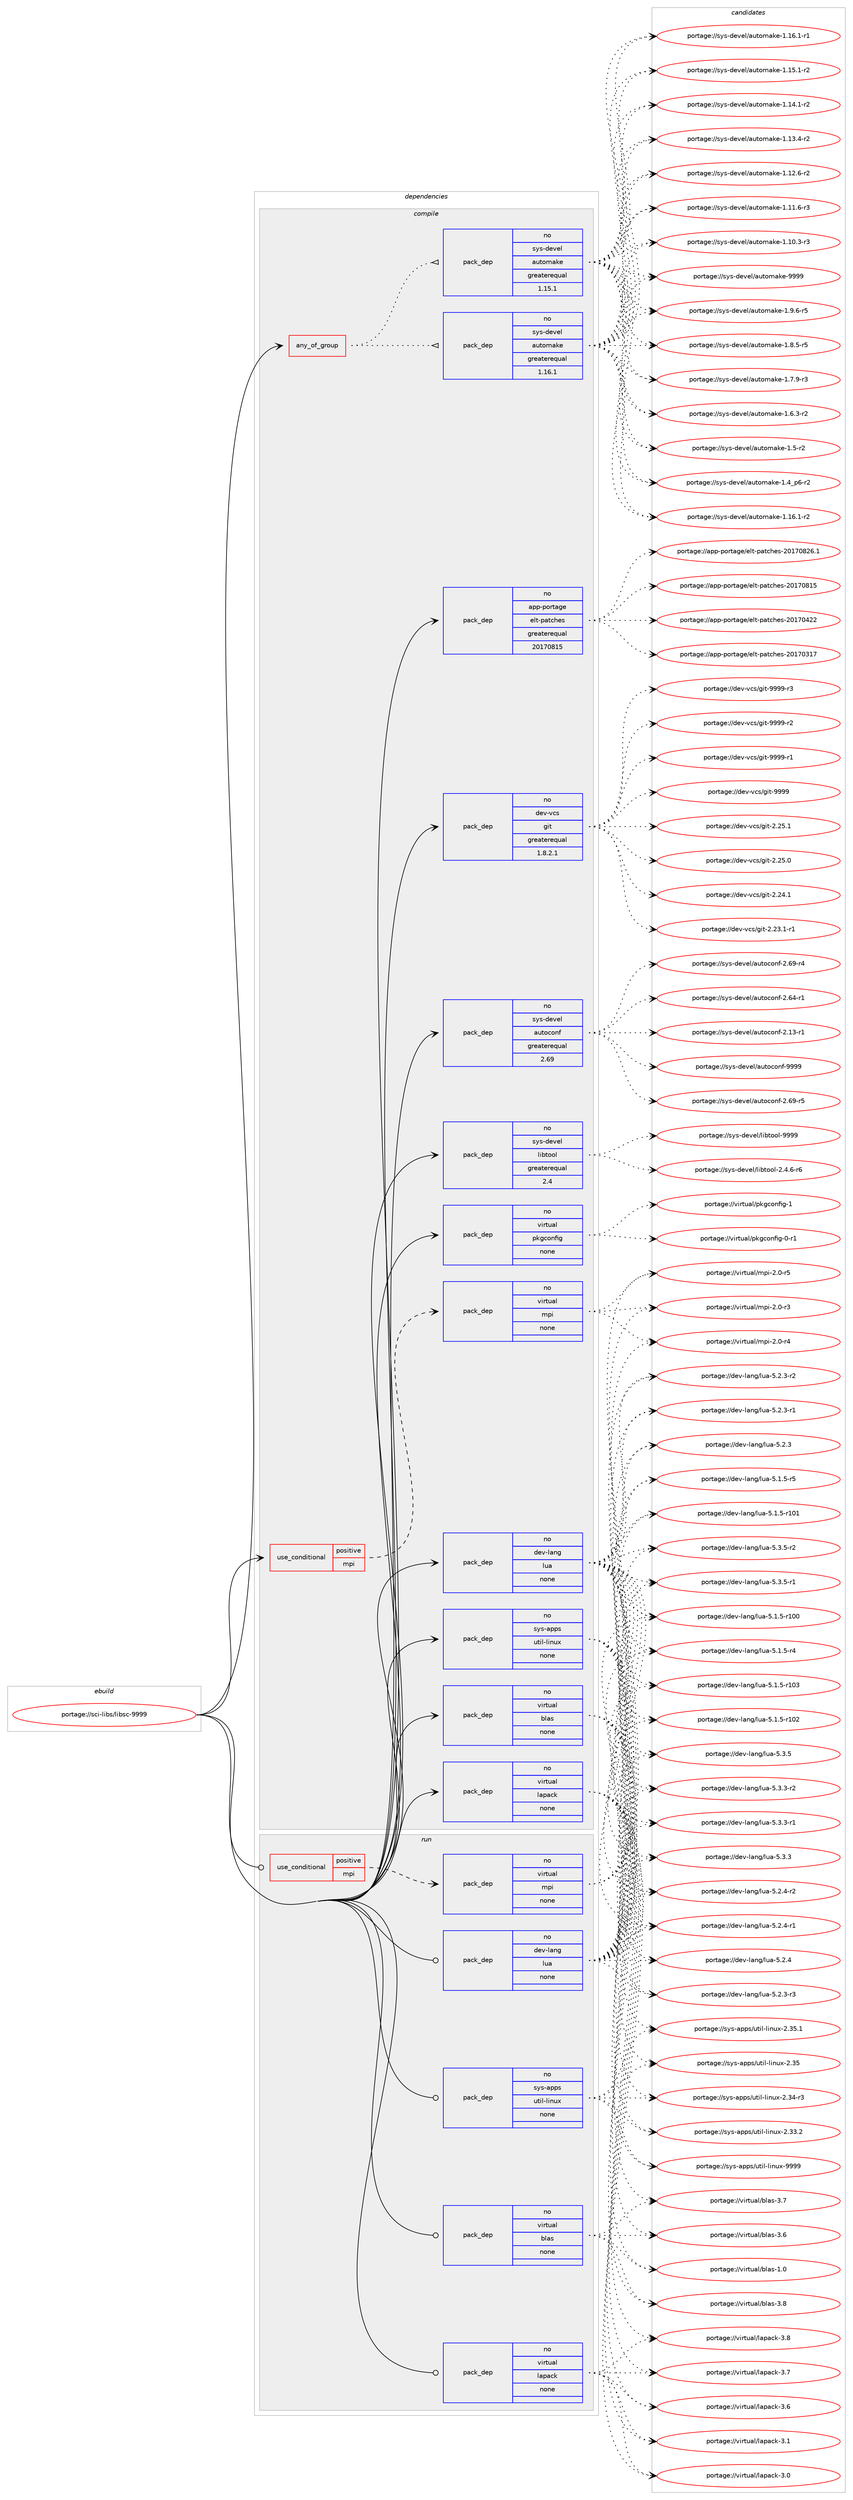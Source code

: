 digraph prolog {

# *************
# Graph options
# *************

newrank=true;
concentrate=true;
compound=true;
graph [rankdir=LR,fontname=Helvetica,fontsize=10,ranksep=1.5];#, ranksep=2.5, nodesep=0.2];
edge  [arrowhead=vee];
node  [fontname=Helvetica,fontsize=10];

# **********
# The ebuild
# **********

subgraph cluster_leftcol {
color=gray;
rank=same;
label=<<i>ebuild</i>>;
id [label="portage://sci-libs/libsc-9999", color=red, width=4, href="../sci-libs/libsc-9999.svg"];
}

# ****************
# The dependencies
# ****************

subgraph cluster_midcol {
color=gray;
label=<<i>dependencies</i>>;
subgraph cluster_compile {
fillcolor="#eeeeee";
style=filled;
label=<<i>compile</i>>;
subgraph any1028 {
dependency49455 [label=<<TABLE BORDER="0" CELLBORDER="1" CELLSPACING="0" CELLPADDING="4"><TR><TD CELLPADDING="10">any_of_group</TD></TR></TABLE>>, shape=none, color=red];subgraph pack38097 {
dependency49456 [label=<<TABLE BORDER="0" CELLBORDER="1" CELLSPACING="0" CELLPADDING="4" WIDTH="220"><TR><TD ROWSPAN="6" CELLPADDING="30">pack_dep</TD></TR><TR><TD WIDTH="110">no</TD></TR><TR><TD>sys-devel</TD></TR><TR><TD>automake</TD></TR><TR><TD>greaterequal</TD></TR><TR><TD>1.16.1</TD></TR></TABLE>>, shape=none, color=blue];
}
dependency49455:e -> dependency49456:w [weight=20,style="dotted",arrowhead="oinv"];
subgraph pack38098 {
dependency49457 [label=<<TABLE BORDER="0" CELLBORDER="1" CELLSPACING="0" CELLPADDING="4" WIDTH="220"><TR><TD ROWSPAN="6" CELLPADDING="30">pack_dep</TD></TR><TR><TD WIDTH="110">no</TD></TR><TR><TD>sys-devel</TD></TR><TR><TD>automake</TD></TR><TR><TD>greaterequal</TD></TR><TR><TD>1.15.1</TD></TR></TABLE>>, shape=none, color=blue];
}
dependency49455:e -> dependency49457:w [weight=20,style="dotted",arrowhead="oinv"];
}
id:e -> dependency49455:w [weight=20,style="solid",arrowhead="vee"];
subgraph cond10282 {
dependency49458 [label=<<TABLE BORDER="0" CELLBORDER="1" CELLSPACING="0" CELLPADDING="4"><TR><TD ROWSPAN="3" CELLPADDING="10">use_conditional</TD></TR><TR><TD>positive</TD></TR><TR><TD>mpi</TD></TR></TABLE>>, shape=none, color=red];
subgraph pack38099 {
dependency49459 [label=<<TABLE BORDER="0" CELLBORDER="1" CELLSPACING="0" CELLPADDING="4" WIDTH="220"><TR><TD ROWSPAN="6" CELLPADDING="30">pack_dep</TD></TR><TR><TD WIDTH="110">no</TD></TR><TR><TD>virtual</TD></TR><TR><TD>mpi</TD></TR><TR><TD>none</TD></TR><TR><TD></TD></TR></TABLE>>, shape=none, color=blue];
}
dependency49458:e -> dependency49459:w [weight=20,style="dashed",arrowhead="vee"];
}
id:e -> dependency49458:w [weight=20,style="solid",arrowhead="vee"];
subgraph pack38100 {
dependency49460 [label=<<TABLE BORDER="0" CELLBORDER="1" CELLSPACING="0" CELLPADDING="4" WIDTH="220"><TR><TD ROWSPAN="6" CELLPADDING="30">pack_dep</TD></TR><TR><TD WIDTH="110">no</TD></TR><TR><TD>app-portage</TD></TR><TR><TD>elt-patches</TD></TR><TR><TD>greaterequal</TD></TR><TR><TD>20170815</TD></TR></TABLE>>, shape=none, color=blue];
}
id:e -> dependency49460:w [weight=20,style="solid",arrowhead="vee"];
subgraph pack38101 {
dependency49461 [label=<<TABLE BORDER="0" CELLBORDER="1" CELLSPACING="0" CELLPADDING="4" WIDTH="220"><TR><TD ROWSPAN="6" CELLPADDING="30">pack_dep</TD></TR><TR><TD WIDTH="110">no</TD></TR><TR><TD>dev-lang</TD></TR><TR><TD>lua</TD></TR><TR><TD>none</TD></TR><TR><TD></TD></TR></TABLE>>, shape=none, color=blue];
}
id:e -> dependency49461:w [weight=20,style="solid",arrowhead="vee"];
subgraph pack38102 {
dependency49462 [label=<<TABLE BORDER="0" CELLBORDER="1" CELLSPACING="0" CELLPADDING="4" WIDTH="220"><TR><TD ROWSPAN="6" CELLPADDING="30">pack_dep</TD></TR><TR><TD WIDTH="110">no</TD></TR><TR><TD>dev-vcs</TD></TR><TR><TD>git</TD></TR><TR><TD>greaterequal</TD></TR><TR><TD>1.8.2.1</TD></TR></TABLE>>, shape=none, color=blue];
}
id:e -> dependency49462:w [weight=20,style="solid",arrowhead="vee"];
subgraph pack38103 {
dependency49463 [label=<<TABLE BORDER="0" CELLBORDER="1" CELLSPACING="0" CELLPADDING="4" WIDTH="220"><TR><TD ROWSPAN="6" CELLPADDING="30">pack_dep</TD></TR><TR><TD WIDTH="110">no</TD></TR><TR><TD>sys-apps</TD></TR><TR><TD>util-linux</TD></TR><TR><TD>none</TD></TR><TR><TD></TD></TR></TABLE>>, shape=none, color=blue];
}
id:e -> dependency49463:w [weight=20,style="solid",arrowhead="vee"];
subgraph pack38104 {
dependency49464 [label=<<TABLE BORDER="0" CELLBORDER="1" CELLSPACING="0" CELLPADDING="4" WIDTH="220"><TR><TD ROWSPAN="6" CELLPADDING="30">pack_dep</TD></TR><TR><TD WIDTH="110">no</TD></TR><TR><TD>sys-devel</TD></TR><TR><TD>autoconf</TD></TR><TR><TD>greaterequal</TD></TR><TR><TD>2.69</TD></TR></TABLE>>, shape=none, color=blue];
}
id:e -> dependency49464:w [weight=20,style="solid",arrowhead="vee"];
subgraph pack38105 {
dependency49465 [label=<<TABLE BORDER="0" CELLBORDER="1" CELLSPACING="0" CELLPADDING="4" WIDTH="220"><TR><TD ROWSPAN="6" CELLPADDING="30">pack_dep</TD></TR><TR><TD WIDTH="110">no</TD></TR><TR><TD>sys-devel</TD></TR><TR><TD>libtool</TD></TR><TR><TD>greaterequal</TD></TR><TR><TD>2.4</TD></TR></TABLE>>, shape=none, color=blue];
}
id:e -> dependency49465:w [weight=20,style="solid",arrowhead="vee"];
subgraph pack38106 {
dependency49466 [label=<<TABLE BORDER="0" CELLBORDER="1" CELLSPACING="0" CELLPADDING="4" WIDTH="220"><TR><TD ROWSPAN="6" CELLPADDING="30">pack_dep</TD></TR><TR><TD WIDTH="110">no</TD></TR><TR><TD>virtual</TD></TR><TR><TD>blas</TD></TR><TR><TD>none</TD></TR><TR><TD></TD></TR></TABLE>>, shape=none, color=blue];
}
id:e -> dependency49466:w [weight=20,style="solid",arrowhead="vee"];
subgraph pack38107 {
dependency49467 [label=<<TABLE BORDER="0" CELLBORDER="1" CELLSPACING="0" CELLPADDING="4" WIDTH="220"><TR><TD ROWSPAN="6" CELLPADDING="30">pack_dep</TD></TR><TR><TD WIDTH="110">no</TD></TR><TR><TD>virtual</TD></TR><TR><TD>lapack</TD></TR><TR><TD>none</TD></TR><TR><TD></TD></TR></TABLE>>, shape=none, color=blue];
}
id:e -> dependency49467:w [weight=20,style="solid",arrowhead="vee"];
subgraph pack38108 {
dependency49468 [label=<<TABLE BORDER="0" CELLBORDER="1" CELLSPACING="0" CELLPADDING="4" WIDTH="220"><TR><TD ROWSPAN="6" CELLPADDING="30">pack_dep</TD></TR><TR><TD WIDTH="110">no</TD></TR><TR><TD>virtual</TD></TR><TR><TD>pkgconfig</TD></TR><TR><TD>none</TD></TR><TR><TD></TD></TR></TABLE>>, shape=none, color=blue];
}
id:e -> dependency49468:w [weight=20,style="solid",arrowhead="vee"];
}
subgraph cluster_compileandrun {
fillcolor="#eeeeee";
style=filled;
label=<<i>compile and run</i>>;
}
subgraph cluster_run {
fillcolor="#eeeeee";
style=filled;
label=<<i>run</i>>;
subgraph cond10283 {
dependency49469 [label=<<TABLE BORDER="0" CELLBORDER="1" CELLSPACING="0" CELLPADDING="4"><TR><TD ROWSPAN="3" CELLPADDING="10">use_conditional</TD></TR><TR><TD>positive</TD></TR><TR><TD>mpi</TD></TR></TABLE>>, shape=none, color=red];
subgraph pack38109 {
dependency49470 [label=<<TABLE BORDER="0" CELLBORDER="1" CELLSPACING="0" CELLPADDING="4" WIDTH="220"><TR><TD ROWSPAN="6" CELLPADDING="30">pack_dep</TD></TR><TR><TD WIDTH="110">no</TD></TR><TR><TD>virtual</TD></TR><TR><TD>mpi</TD></TR><TR><TD>none</TD></TR><TR><TD></TD></TR></TABLE>>, shape=none, color=blue];
}
dependency49469:e -> dependency49470:w [weight=20,style="dashed",arrowhead="vee"];
}
id:e -> dependency49469:w [weight=20,style="solid",arrowhead="odot"];
subgraph pack38110 {
dependency49471 [label=<<TABLE BORDER="0" CELLBORDER="1" CELLSPACING="0" CELLPADDING="4" WIDTH="220"><TR><TD ROWSPAN="6" CELLPADDING="30">pack_dep</TD></TR><TR><TD WIDTH="110">no</TD></TR><TR><TD>dev-lang</TD></TR><TR><TD>lua</TD></TR><TR><TD>none</TD></TR><TR><TD></TD></TR></TABLE>>, shape=none, color=blue];
}
id:e -> dependency49471:w [weight=20,style="solid",arrowhead="odot"];
subgraph pack38111 {
dependency49472 [label=<<TABLE BORDER="0" CELLBORDER="1" CELLSPACING="0" CELLPADDING="4" WIDTH="220"><TR><TD ROWSPAN="6" CELLPADDING="30">pack_dep</TD></TR><TR><TD WIDTH="110">no</TD></TR><TR><TD>sys-apps</TD></TR><TR><TD>util-linux</TD></TR><TR><TD>none</TD></TR><TR><TD></TD></TR></TABLE>>, shape=none, color=blue];
}
id:e -> dependency49472:w [weight=20,style="solid",arrowhead="odot"];
subgraph pack38112 {
dependency49473 [label=<<TABLE BORDER="0" CELLBORDER="1" CELLSPACING="0" CELLPADDING="4" WIDTH="220"><TR><TD ROWSPAN="6" CELLPADDING="30">pack_dep</TD></TR><TR><TD WIDTH="110">no</TD></TR><TR><TD>virtual</TD></TR><TR><TD>blas</TD></TR><TR><TD>none</TD></TR><TR><TD></TD></TR></TABLE>>, shape=none, color=blue];
}
id:e -> dependency49473:w [weight=20,style="solid",arrowhead="odot"];
subgraph pack38113 {
dependency49474 [label=<<TABLE BORDER="0" CELLBORDER="1" CELLSPACING="0" CELLPADDING="4" WIDTH="220"><TR><TD ROWSPAN="6" CELLPADDING="30">pack_dep</TD></TR><TR><TD WIDTH="110">no</TD></TR><TR><TD>virtual</TD></TR><TR><TD>lapack</TD></TR><TR><TD>none</TD></TR><TR><TD></TD></TR></TABLE>>, shape=none, color=blue];
}
id:e -> dependency49474:w [weight=20,style="solid",arrowhead="odot"];
}
}

# **************
# The candidates
# **************

subgraph cluster_choices {
rank=same;
color=gray;
label=<<i>candidates</i>>;

subgraph choice38097 {
color=black;
nodesep=1;
choice115121115451001011181011084797117116111109971071014557575757 [label="portage://sys-devel/automake-9999", color=red, width=4,href="../sys-devel/automake-9999.svg"];
choice115121115451001011181011084797117116111109971071014549465746544511453 [label="portage://sys-devel/automake-1.9.6-r5", color=red, width=4,href="../sys-devel/automake-1.9.6-r5.svg"];
choice115121115451001011181011084797117116111109971071014549465646534511453 [label="portage://sys-devel/automake-1.8.5-r5", color=red, width=4,href="../sys-devel/automake-1.8.5-r5.svg"];
choice115121115451001011181011084797117116111109971071014549465546574511451 [label="portage://sys-devel/automake-1.7.9-r3", color=red, width=4,href="../sys-devel/automake-1.7.9-r3.svg"];
choice115121115451001011181011084797117116111109971071014549465446514511450 [label="portage://sys-devel/automake-1.6.3-r2", color=red, width=4,href="../sys-devel/automake-1.6.3-r2.svg"];
choice11512111545100101118101108479711711611110997107101454946534511450 [label="portage://sys-devel/automake-1.5-r2", color=red, width=4,href="../sys-devel/automake-1.5-r2.svg"];
choice115121115451001011181011084797117116111109971071014549465295112544511450 [label="portage://sys-devel/automake-1.4_p6-r2", color=red, width=4,href="../sys-devel/automake-1.4_p6-r2.svg"];
choice11512111545100101118101108479711711611110997107101454946495446494511450 [label="portage://sys-devel/automake-1.16.1-r2", color=red, width=4,href="../sys-devel/automake-1.16.1-r2.svg"];
choice11512111545100101118101108479711711611110997107101454946495446494511449 [label="portage://sys-devel/automake-1.16.1-r1", color=red, width=4,href="../sys-devel/automake-1.16.1-r1.svg"];
choice11512111545100101118101108479711711611110997107101454946495346494511450 [label="portage://sys-devel/automake-1.15.1-r2", color=red, width=4,href="../sys-devel/automake-1.15.1-r2.svg"];
choice11512111545100101118101108479711711611110997107101454946495246494511450 [label="portage://sys-devel/automake-1.14.1-r2", color=red, width=4,href="../sys-devel/automake-1.14.1-r2.svg"];
choice11512111545100101118101108479711711611110997107101454946495146524511450 [label="portage://sys-devel/automake-1.13.4-r2", color=red, width=4,href="../sys-devel/automake-1.13.4-r2.svg"];
choice11512111545100101118101108479711711611110997107101454946495046544511450 [label="portage://sys-devel/automake-1.12.6-r2", color=red, width=4,href="../sys-devel/automake-1.12.6-r2.svg"];
choice11512111545100101118101108479711711611110997107101454946494946544511451 [label="portage://sys-devel/automake-1.11.6-r3", color=red, width=4,href="../sys-devel/automake-1.11.6-r3.svg"];
choice11512111545100101118101108479711711611110997107101454946494846514511451 [label="portage://sys-devel/automake-1.10.3-r3", color=red, width=4,href="../sys-devel/automake-1.10.3-r3.svg"];
dependency49456:e -> choice115121115451001011181011084797117116111109971071014557575757:w [style=dotted,weight="100"];
dependency49456:e -> choice115121115451001011181011084797117116111109971071014549465746544511453:w [style=dotted,weight="100"];
dependency49456:e -> choice115121115451001011181011084797117116111109971071014549465646534511453:w [style=dotted,weight="100"];
dependency49456:e -> choice115121115451001011181011084797117116111109971071014549465546574511451:w [style=dotted,weight="100"];
dependency49456:e -> choice115121115451001011181011084797117116111109971071014549465446514511450:w [style=dotted,weight="100"];
dependency49456:e -> choice11512111545100101118101108479711711611110997107101454946534511450:w [style=dotted,weight="100"];
dependency49456:e -> choice115121115451001011181011084797117116111109971071014549465295112544511450:w [style=dotted,weight="100"];
dependency49456:e -> choice11512111545100101118101108479711711611110997107101454946495446494511450:w [style=dotted,weight="100"];
dependency49456:e -> choice11512111545100101118101108479711711611110997107101454946495446494511449:w [style=dotted,weight="100"];
dependency49456:e -> choice11512111545100101118101108479711711611110997107101454946495346494511450:w [style=dotted,weight="100"];
dependency49456:e -> choice11512111545100101118101108479711711611110997107101454946495246494511450:w [style=dotted,weight="100"];
dependency49456:e -> choice11512111545100101118101108479711711611110997107101454946495146524511450:w [style=dotted,weight="100"];
dependency49456:e -> choice11512111545100101118101108479711711611110997107101454946495046544511450:w [style=dotted,weight="100"];
dependency49456:e -> choice11512111545100101118101108479711711611110997107101454946494946544511451:w [style=dotted,weight="100"];
dependency49456:e -> choice11512111545100101118101108479711711611110997107101454946494846514511451:w [style=dotted,weight="100"];
}
subgraph choice38098 {
color=black;
nodesep=1;
choice115121115451001011181011084797117116111109971071014557575757 [label="portage://sys-devel/automake-9999", color=red, width=4,href="../sys-devel/automake-9999.svg"];
choice115121115451001011181011084797117116111109971071014549465746544511453 [label="portage://sys-devel/automake-1.9.6-r5", color=red, width=4,href="../sys-devel/automake-1.9.6-r5.svg"];
choice115121115451001011181011084797117116111109971071014549465646534511453 [label="portage://sys-devel/automake-1.8.5-r5", color=red, width=4,href="../sys-devel/automake-1.8.5-r5.svg"];
choice115121115451001011181011084797117116111109971071014549465546574511451 [label="portage://sys-devel/automake-1.7.9-r3", color=red, width=4,href="../sys-devel/automake-1.7.9-r3.svg"];
choice115121115451001011181011084797117116111109971071014549465446514511450 [label="portage://sys-devel/automake-1.6.3-r2", color=red, width=4,href="../sys-devel/automake-1.6.3-r2.svg"];
choice11512111545100101118101108479711711611110997107101454946534511450 [label="portage://sys-devel/automake-1.5-r2", color=red, width=4,href="../sys-devel/automake-1.5-r2.svg"];
choice115121115451001011181011084797117116111109971071014549465295112544511450 [label="portage://sys-devel/automake-1.4_p6-r2", color=red, width=4,href="../sys-devel/automake-1.4_p6-r2.svg"];
choice11512111545100101118101108479711711611110997107101454946495446494511450 [label="portage://sys-devel/automake-1.16.1-r2", color=red, width=4,href="../sys-devel/automake-1.16.1-r2.svg"];
choice11512111545100101118101108479711711611110997107101454946495446494511449 [label="portage://sys-devel/automake-1.16.1-r1", color=red, width=4,href="../sys-devel/automake-1.16.1-r1.svg"];
choice11512111545100101118101108479711711611110997107101454946495346494511450 [label="portage://sys-devel/automake-1.15.1-r2", color=red, width=4,href="../sys-devel/automake-1.15.1-r2.svg"];
choice11512111545100101118101108479711711611110997107101454946495246494511450 [label="portage://sys-devel/automake-1.14.1-r2", color=red, width=4,href="../sys-devel/automake-1.14.1-r2.svg"];
choice11512111545100101118101108479711711611110997107101454946495146524511450 [label="portage://sys-devel/automake-1.13.4-r2", color=red, width=4,href="../sys-devel/automake-1.13.4-r2.svg"];
choice11512111545100101118101108479711711611110997107101454946495046544511450 [label="portage://sys-devel/automake-1.12.6-r2", color=red, width=4,href="../sys-devel/automake-1.12.6-r2.svg"];
choice11512111545100101118101108479711711611110997107101454946494946544511451 [label="portage://sys-devel/automake-1.11.6-r3", color=red, width=4,href="../sys-devel/automake-1.11.6-r3.svg"];
choice11512111545100101118101108479711711611110997107101454946494846514511451 [label="portage://sys-devel/automake-1.10.3-r3", color=red, width=4,href="../sys-devel/automake-1.10.3-r3.svg"];
dependency49457:e -> choice115121115451001011181011084797117116111109971071014557575757:w [style=dotted,weight="100"];
dependency49457:e -> choice115121115451001011181011084797117116111109971071014549465746544511453:w [style=dotted,weight="100"];
dependency49457:e -> choice115121115451001011181011084797117116111109971071014549465646534511453:w [style=dotted,weight="100"];
dependency49457:e -> choice115121115451001011181011084797117116111109971071014549465546574511451:w [style=dotted,weight="100"];
dependency49457:e -> choice115121115451001011181011084797117116111109971071014549465446514511450:w [style=dotted,weight="100"];
dependency49457:e -> choice11512111545100101118101108479711711611110997107101454946534511450:w [style=dotted,weight="100"];
dependency49457:e -> choice115121115451001011181011084797117116111109971071014549465295112544511450:w [style=dotted,weight="100"];
dependency49457:e -> choice11512111545100101118101108479711711611110997107101454946495446494511450:w [style=dotted,weight="100"];
dependency49457:e -> choice11512111545100101118101108479711711611110997107101454946495446494511449:w [style=dotted,weight="100"];
dependency49457:e -> choice11512111545100101118101108479711711611110997107101454946495346494511450:w [style=dotted,weight="100"];
dependency49457:e -> choice11512111545100101118101108479711711611110997107101454946495246494511450:w [style=dotted,weight="100"];
dependency49457:e -> choice11512111545100101118101108479711711611110997107101454946495146524511450:w [style=dotted,weight="100"];
dependency49457:e -> choice11512111545100101118101108479711711611110997107101454946495046544511450:w [style=dotted,weight="100"];
dependency49457:e -> choice11512111545100101118101108479711711611110997107101454946494946544511451:w [style=dotted,weight="100"];
dependency49457:e -> choice11512111545100101118101108479711711611110997107101454946494846514511451:w [style=dotted,weight="100"];
}
subgraph choice38099 {
color=black;
nodesep=1;
choice1181051141161179710847109112105455046484511453 [label="portage://virtual/mpi-2.0-r5", color=red, width=4,href="../virtual/mpi-2.0-r5.svg"];
choice1181051141161179710847109112105455046484511452 [label="portage://virtual/mpi-2.0-r4", color=red, width=4,href="../virtual/mpi-2.0-r4.svg"];
choice1181051141161179710847109112105455046484511451 [label="portage://virtual/mpi-2.0-r3", color=red, width=4,href="../virtual/mpi-2.0-r3.svg"];
dependency49459:e -> choice1181051141161179710847109112105455046484511453:w [style=dotted,weight="100"];
dependency49459:e -> choice1181051141161179710847109112105455046484511452:w [style=dotted,weight="100"];
dependency49459:e -> choice1181051141161179710847109112105455046484511451:w [style=dotted,weight="100"];
}
subgraph choice38100 {
color=black;
nodesep=1;
choice971121124511211111411697103101471011081164511297116991041011154550484955485650544649 [label="portage://app-portage/elt-patches-20170826.1", color=red, width=4,href="../app-portage/elt-patches-20170826.1.svg"];
choice97112112451121111141169710310147101108116451129711699104101115455048495548564953 [label="portage://app-portage/elt-patches-20170815", color=red, width=4,href="../app-portage/elt-patches-20170815.svg"];
choice97112112451121111141169710310147101108116451129711699104101115455048495548525050 [label="portage://app-portage/elt-patches-20170422", color=red, width=4,href="../app-portage/elt-patches-20170422.svg"];
choice97112112451121111141169710310147101108116451129711699104101115455048495548514955 [label="portage://app-portage/elt-patches-20170317", color=red, width=4,href="../app-portage/elt-patches-20170317.svg"];
dependency49460:e -> choice971121124511211111411697103101471011081164511297116991041011154550484955485650544649:w [style=dotted,weight="100"];
dependency49460:e -> choice97112112451121111141169710310147101108116451129711699104101115455048495548564953:w [style=dotted,weight="100"];
dependency49460:e -> choice97112112451121111141169710310147101108116451129711699104101115455048495548525050:w [style=dotted,weight="100"];
dependency49460:e -> choice97112112451121111141169710310147101108116451129711699104101115455048495548514955:w [style=dotted,weight="100"];
}
subgraph choice38101 {
color=black;
nodesep=1;
choice100101118451089711010347108117974553465146534511450 [label="portage://dev-lang/lua-5.3.5-r2", color=red, width=4,href="../dev-lang/lua-5.3.5-r2.svg"];
choice100101118451089711010347108117974553465146534511449 [label="portage://dev-lang/lua-5.3.5-r1", color=red, width=4,href="../dev-lang/lua-5.3.5-r1.svg"];
choice10010111845108971101034710811797455346514653 [label="portage://dev-lang/lua-5.3.5", color=red, width=4,href="../dev-lang/lua-5.3.5.svg"];
choice100101118451089711010347108117974553465146514511450 [label="portage://dev-lang/lua-5.3.3-r2", color=red, width=4,href="../dev-lang/lua-5.3.3-r2.svg"];
choice100101118451089711010347108117974553465146514511449 [label="portage://dev-lang/lua-5.3.3-r1", color=red, width=4,href="../dev-lang/lua-5.3.3-r1.svg"];
choice10010111845108971101034710811797455346514651 [label="portage://dev-lang/lua-5.3.3", color=red, width=4,href="../dev-lang/lua-5.3.3.svg"];
choice100101118451089711010347108117974553465046524511450 [label="portage://dev-lang/lua-5.2.4-r2", color=red, width=4,href="../dev-lang/lua-5.2.4-r2.svg"];
choice100101118451089711010347108117974553465046524511449 [label="portage://dev-lang/lua-5.2.4-r1", color=red, width=4,href="../dev-lang/lua-5.2.4-r1.svg"];
choice10010111845108971101034710811797455346504652 [label="portage://dev-lang/lua-5.2.4", color=red, width=4,href="../dev-lang/lua-5.2.4.svg"];
choice100101118451089711010347108117974553465046514511451 [label="portage://dev-lang/lua-5.2.3-r3", color=red, width=4,href="../dev-lang/lua-5.2.3-r3.svg"];
choice100101118451089711010347108117974553465046514511450 [label="portage://dev-lang/lua-5.2.3-r2", color=red, width=4,href="../dev-lang/lua-5.2.3-r2.svg"];
choice100101118451089711010347108117974553465046514511449 [label="portage://dev-lang/lua-5.2.3-r1", color=red, width=4,href="../dev-lang/lua-5.2.3-r1.svg"];
choice10010111845108971101034710811797455346504651 [label="portage://dev-lang/lua-5.2.3", color=red, width=4,href="../dev-lang/lua-5.2.3.svg"];
choice100101118451089711010347108117974553464946534511453 [label="portage://dev-lang/lua-5.1.5-r5", color=red, width=4,href="../dev-lang/lua-5.1.5-r5.svg"];
choice100101118451089711010347108117974553464946534511452 [label="portage://dev-lang/lua-5.1.5-r4", color=red, width=4,href="../dev-lang/lua-5.1.5-r4.svg"];
choice1001011184510897110103471081179745534649465345114494851 [label="portage://dev-lang/lua-5.1.5-r103", color=red, width=4,href="../dev-lang/lua-5.1.5-r103.svg"];
choice1001011184510897110103471081179745534649465345114494850 [label="portage://dev-lang/lua-5.1.5-r102", color=red, width=4,href="../dev-lang/lua-5.1.5-r102.svg"];
choice1001011184510897110103471081179745534649465345114494849 [label="portage://dev-lang/lua-5.1.5-r101", color=red, width=4,href="../dev-lang/lua-5.1.5-r101.svg"];
choice1001011184510897110103471081179745534649465345114494848 [label="portage://dev-lang/lua-5.1.5-r100", color=red, width=4,href="../dev-lang/lua-5.1.5-r100.svg"];
dependency49461:e -> choice100101118451089711010347108117974553465146534511450:w [style=dotted,weight="100"];
dependency49461:e -> choice100101118451089711010347108117974553465146534511449:w [style=dotted,weight="100"];
dependency49461:e -> choice10010111845108971101034710811797455346514653:w [style=dotted,weight="100"];
dependency49461:e -> choice100101118451089711010347108117974553465146514511450:w [style=dotted,weight="100"];
dependency49461:e -> choice100101118451089711010347108117974553465146514511449:w [style=dotted,weight="100"];
dependency49461:e -> choice10010111845108971101034710811797455346514651:w [style=dotted,weight="100"];
dependency49461:e -> choice100101118451089711010347108117974553465046524511450:w [style=dotted,weight="100"];
dependency49461:e -> choice100101118451089711010347108117974553465046524511449:w [style=dotted,weight="100"];
dependency49461:e -> choice10010111845108971101034710811797455346504652:w [style=dotted,weight="100"];
dependency49461:e -> choice100101118451089711010347108117974553465046514511451:w [style=dotted,weight="100"];
dependency49461:e -> choice100101118451089711010347108117974553465046514511450:w [style=dotted,weight="100"];
dependency49461:e -> choice100101118451089711010347108117974553465046514511449:w [style=dotted,weight="100"];
dependency49461:e -> choice10010111845108971101034710811797455346504651:w [style=dotted,weight="100"];
dependency49461:e -> choice100101118451089711010347108117974553464946534511453:w [style=dotted,weight="100"];
dependency49461:e -> choice100101118451089711010347108117974553464946534511452:w [style=dotted,weight="100"];
dependency49461:e -> choice1001011184510897110103471081179745534649465345114494851:w [style=dotted,weight="100"];
dependency49461:e -> choice1001011184510897110103471081179745534649465345114494850:w [style=dotted,weight="100"];
dependency49461:e -> choice1001011184510897110103471081179745534649465345114494849:w [style=dotted,weight="100"];
dependency49461:e -> choice1001011184510897110103471081179745534649465345114494848:w [style=dotted,weight="100"];
}
subgraph choice38102 {
color=black;
nodesep=1;
choice10010111845118991154710310511645575757574511451 [label="portage://dev-vcs/git-9999-r3", color=red, width=4,href="../dev-vcs/git-9999-r3.svg"];
choice10010111845118991154710310511645575757574511450 [label="portage://dev-vcs/git-9999-r2", color=red, width=4,href="../dev-vcs/git-9999-r2.svg"];
choice10010111845118991154710310511645575757574511449 [label="portage://dev-vcs/git-9999-r1", color=red, width=4,href="../dev-vcs/git-9999-r1.svg"];
choice1001011184511899115471031051164557575757 [label="portage://dev-vcs/git-9999", color=red, width=4,href="../dev-vcs/git-9999.svg"];
choice10010111845118991154710310511645504650534649 [label="portage://dev-vcs/git-2.25.1", color=red, width=4,href="../dev-vcs/git-2.25.1.svg"];
choice10010111845118991154710310511645504650534648 [label="portage://dev-vcs/git-2.25.0", color=red, width=4,href="../dev-vcs/git-2.25.0.svg"];
choice10010111845118991154710310511645504650524649 [label="portage://dev-vcs/git-2.24.1", color=red, width=4,href="../dev-vcs/git-2.24.1.svg"];
choice100101118451189911547103105116455046505146494511449 [label="portage://dev-vcs/git-2.23.1-r1", color=red, width=4,href="../dev-vcs/git-2.23.1-r1.svg"];
dependency49462:e -> choice10010111845118991154710310511645575757574511451:w [style=dotted,weight="100"];
dependency49462:e -> choice10010111845118991154710310511645575757574511450:w [style=dotted,weight="100"];
dependency49462:e -> choice10010111845118991154710310511645575757574511449:w [style=dotted,weight="100"];
dependency49462:e -> choice1001011184511899115471031051164557575757:w [style=dotted,weight="100"];
dependency49462:e -> choice10010111845118991154710310511645504650534649:w [style=dotted,weight="100"];
dependency49462:e -> choice10010111845118991154710310511645504650534648:w [style=dotted,weight="100"];
dependency49462:e -> choice10010111845118991154710310511645504650524649:w [style=dotted,weight="100"];
dependency49462:e -> choice100101118451189911547103105116455046505146494511449:w [style=dotted,weight="100"];
}
subgraph choice38103 {
color=black;
nodesep=1;
choice115121115459711211211547117116105108451081051101171204557575757 [label="portage://sys-apps/util-linux-9999", color=red, width=4,href="../sys-apps/util-linux-9999.svg"];
choice1151211154597112112115471171161051084510810511011712045504651534649 [label="portage://sys-apps/util-linux-2.35.1", color=red, width=4,href="../sys-apps/util-linux-2.35.1.svg"];
choice115121115459711211211547117116105108451081051101171204550465153 [label="portage://sys-apps/util-linux-2.35", color=red, width=4,href="../sys-apps/util-linux-2.35.svg"];
choice1151211154597112112115471171161051084510810511011712045504651524511451 [label="portage://sys-apps/util-linux-2.34-r3", color=red, width=4,href="../sys-apps/util-linux-2.34-r3.svg"];
choice1151211154597112112115471171161051084510810511011712045504651514650 [label="portage://sys-apps/util-linux-2.33.2", color=red, width=4,href="../sys-apps/util-linux-2.33.2.svg"];
dependency49463:e -> choice115121115459711211211547117116105108451081051101171204557575757:w [style=dotted,weight="100"];
dependency49463:e -> choice1151211154597112112115471171161051084510810511011712045504651534649:w [style=dotted,weight="100"];
dependency49463:e -> choice115121115459711211211547117116105108451081051101171204550465153:w [style=dotted,weight="100"];
dependency49463:e -> choice1151211154597112112115471171161051084510810511011712045504651524511451:w [style=dotted,weight="100"];
dependency49463:e -> choice1151211154597112112115471171161051084510810511011712045504651514650:w [style=dotted,weight="100"];
}
subgraph choice38104 {
color=black;
nodesep=1;
choice115121115451001011181011084797117116111991111101024557575757 [label="portage://sys-devel/autoconf-9999", color=red, width=4,href="../sys-devel/autoconf-9999.svg"];
choice1151211154510010111810110847971171161119911111010245504654574511453 [label="portage://sys-devel/autoconf-2.69-r5", color=red, width=4,href="../sys-devel/autoconf-2.69-r5.svg"];
choice1151211154510010111810110847971171161119911111010245504654574511452 [label="portage://sys-devel/autoconf-2.69-r4", color=red, width=4,href="../sys-devel/autoconf-2.69-r4.svg"];
choice1151211154510010111810110847971171161119911111010245504654524511449 [label="portage://sys-devel/autoconf-2.64-r1", color=red, width=4,href="../sys-devel/autoconf-2.64-r1.svg"];
choice1151211154510010111810110847971171161119911111010245504649514511449 [label="portage://sys-devel/autoconf-2.13-r1", color=red, width=4,href="../sys-devel/autoconf-2.13-r1.svg"];
dependency49464:e -> choice115121115451001011181011084797117116111991111101024557575757:w [style=dotted,weight="100"];
dependency49464:e -> choice1151211154510010111810110847971171161119911111010245504654574511453:w [style=dotted,weight="100"];
dependency49464:e -> choice1151211154510010111810110847971171161119911111010245504654574511452:w [style=dotted,weight="100"];
dependency49464:e -> choice1151211154510010111810110847971171161119911111010245504654524511449:w [style=dotted,weight="100"];
dependency49464:e -> choice1151211154510010111810110847971171161119911111010245504649514511449:w [style=dotted,weight="100"];
}
subgraph choice38105 {
color=black;
nodesep=1;
choice1151211154510010111810110847108105981161111111084557575757 [label="portage://sys-devel/libtool-9999", color=red, width=4,href="../sys-devel/libtool-9999.svg"];
choice1151211154510010111810110847108105981161111111084550465246544511454 [label="portage://sys-devel/libtool-2.4.6-r6", color=red, width=4,href="../sys-devel/libtool-2.4.6-r6.svg"];
dependency49465:e -> choice1151211154510010111810110847108105981161111111084557575757:w [style=dotted,weight="100"];
dependency49465:e -> choice1151211154510010111810110847108105981161111111084550465246544511454:w [style=dotted,weight="100"];
}
subgraph choice38106 {
color=black;
nodesep=1;
choice1181051141161179710847981089711545514656 [label="portage://virtual/blas-3.8", color=red, width=4,href="../virtual/blas-3.8.svg"];
choice1181051141161179710847981089711545514655 [label="portage://virtual/blas-3.7", color=red, width=4,href="../virtual/blas-3.7.svg"];
choice1181051141161179710847981089711545514654 [label="portage://virtual/blas-3.6", color=red, width=4,href="../virtual/blas-3.6.svg"];
choice1181051141161179710847981089711545494648 [label="portage://virtual/blas-1.0", color=red, width=4,href="../virtual/blas-1.0.svg"];
dependency49466:e -> choice1181051141161179710847981089711545514656:w [style=dotted,weight="100"];
dependency49466:e -> choice1181051141161179710847981089711545514655:w [style=dotted,weight="100"];
dependency49466:e -> choice1181051141161179710847981089711545514654:w [style=dotted,weight="100"];
dependency49466:e -> choice1181051141161179710847981089711545494648:w [style=dotted,weight="100"];
}
subgraph choice38107 {
color=black;
nodesep=1;
choice118105114116117971084710897112979910745514656 [label="portage://virtual/lapack-3.8", color=red, width=4,href="../virtual/lapack-3.8.svg"];
choice118105114116117971084710897112979910745514655 [label="portage://virtual/lapack-3.7", color=red, width=4,href="../virtual/lapack-3.7.svg"];
choice118105114116117971084710897112979910745514654 [label="portage://virtual/lapack-3.6", color=red, width=4,href="../virtual/lapack-3.6.svg"];
choice118105114116117971084710897112979910745514649 [label="portage://virtual/lapack-3.1", color=red, width=4,href="../virtual/lapack-3.1.svg"];
choice118105114116117971084710897112979910745514648 [label="portage://virtual/lapack-3.0", color=red, width=4,href="../virtual/lapack-3.0.svg"];
dependency49467:e -> choice118105114116117971084710897112979910745514656:w [style=dotted,weight="100"];
dependency49467:e -> choice118105114116117971084710897112979910745514655:w [style=dotted,weight="100"];
dependency49467:e -> choice118105114116117971084710897112979910745514654:w [style=dotted,weight="100"];
dependency49467:e -> choice118105114116117971084710897112979910745514649:w [style=dotted,weight="100"];
dependency49467:e -> choice118105114116117971084710897112979910745514648:w [style=dotted,weight="100"];
}
subgraph choice38108 {
color=black;
nodesep=1;
choice1181051141161179710847112107103991111101021051034549 [label="portage://virtual/pkgconfig-1", color=red, width=4,href="../virtual/pkgconfig-1.svg"];
choice11810511411611797108471121071039911111010210510345484511449 [label="portage://virtual/pkgconfig-0-r1", color=red, width=4,href="../virtual/pkgconfig-0-r1.svg"];
dependency49468:e -> choice1181051141161179710847112107103991111101021051034549:w [style=dotted,weight="100"];
dependency49468:e -> choice11810511411611797108471121071039911111010210510345484511449:w [style=dotted,weight="100"];
}
subgraph choice38109 {
color=black;
nodesep=1;
choice1181051141161179710847109112105455046484511453 [label="portage://virtual/mpi-2.0-r5", color=red, width=4,href="../virtual/mpi-2.0-r5.svg"];
choice1181051141161179710847109112105455046484511452 [label="portage://virtual/mpi-2.0-r4", color=red, width=4,href="../virtual/mpi-2.0-r4.svg"];
choice1181051141161179710847109112105455046484511451 [label="portage://virtual/mpi-2.0-r3", color=red, width=4,href="../virtual/mpi-2.0-r3.svg"];
dependency49470:e -> choice1181051141161179710847109112105455046484511453:w [style=dotted,weight="100"];
dependency49470:e -> choice1181051141161179710847109112105455046484511452:w [style=dotted,weight="100"];
dependency49470:e -> choice1181051141161179710847109112105455046484511451:w [style=dotted,weight="100"];
}
subgraph choice38110 {
color=black;
nodesep=1;
choice100101118451089711010347108117974553465146534511450 [label="portage://dev-lang/lua-5.3.5-r2", color=red, width=4,href="../dev-lang/lua-5.3.5-r2.svg"];
choice100101118451089711010347108117974553465146534511449 [label="portage://dev-lang/lua-5.3.5-r1", color=red, width=4,href="../dev-lang/lua-5.3.5-r1.svg"];
choice10010111845108971101034710811797455346514653 [label="portage://dev-lang/lua-5.3.5", color=red, width=4,href="../dev-lang/lua-5.3.5.svg"];
choice100101118451089711010347108117974553465146514511450 [label="portage://dev-lang/lua-5.3.3-r2", color=red, width=4,href="../dev-lang/lua-5.3.3-r2.svg"];
choice100101118451089711010347108117974553465146514511449 [label="portage://dev-lang/lua-5.3.3-r1", color=red, width=4,href="../dev-lang/lua-5.3.3-r1.svg"];
choice10010111845108971101034710811797455346514651 [label="portage://dev-lang/lua-5.3.3", color=red, width=4,href="../dev-lang/lua-5.3.3.svg"];
choice100101118451089711010347108117974553465046524511450 [label="portage://dev-lang/lua-5.2.4-r2", color=red, width=4,href="../dev-lang/lua-5.2.4-r2.svg"];
choice100101118451089711010347108117974553465046524511449 [label="portage://dev-lang/lua-5.2.4-r1", color=red, width=4,href="../dev-lang/lua-5.2.4-r1.svg"];
choice10010111845108971101034710811797455346504652 [label="portage://dev-lang/lua-5.2.4", color=red, width=4,href="../dev-lang/lua-5.2.4.svg"];
choice100101118451089711010347108117974553465046514511451 [label="portage://dev-lang/lua-5.2.3-r3", color=red, width=4,href="../dev-lang/lua-5.2.3-r3.svg"];
choice100101118451089711010347108117974553465046514511450 [label="portage://dev-lang/lua-5.2.3-r2", color=red, width=4,href="../dev-lang/lua-5.2.3-r2.svg"];
choice100101118451089711010347108117974553465046514511449 [label="portage://dev-lang/lua-5.2.3-r1", color=red, width=4,href="../dev-lang/lua-5.2.3-r1.svg"];
choice10010111845108971101034710811797455346504651 [label="portage://dev-lang/lua-5.2.3", color=red, width=4,href="../dev-lang/lua-5.2.3.svg"];
choice100101118451089711010347108117974553464946534511453 [label="portage://dev-lang/lua-5.1.5-r5", color=red, width=4,href="../dev-lang/lua-5.1.5-r5.svg"];
choice100101118451089711010347108117974553464946534511452 [label="portage://dev-lang/lua-5.1.5-r4", color=red, width=4,href="../dev-lang/lua-5.1.5-r4.svg"];
choice1001011184510897110103471081179745534649465345114494851 [label="portage://dev-lang/lua-5.1.5-r103", color=red, width=4,href="../dev-lang/lua-5.1.5-r103.svg"];
choice1001011184510897110103471081179745534649465345114494850 [label="portage://dev-lang/lua-5.1.5-r102", color=red, width=4,href="../dev-lang/lua-5.1.5-r102.svg"];
choice1001011184510897110103471081179745534649465345114494849 [label="portage://dev-lang/lua-5.1.5-r101", color=red, width=4,href="../dev-lang/lua-5.1.5-r101.svg"];
choice1001011184510897110103471081179745534649465345114494848 [label="portage://dev-lang/lua-5.1.5-r100", color=red, width=4,href="../dev-lang/lua-5.1.5-r100.svg"];
dependency49471:e -> choice100101118451089711010347108117974553465146534511450:w [style=dotted,weight="100"];
dependency49471:e -> choice100101118451089711010347108117974553465146534511449:w [style=dotted,weight="100"];
dependency49471:e -> choice10010111845108971101034710811797455346514653:w [style=dotted,weight="100"];
dependency49471:e -> choice100101118451089711010347108117974553465146514511450:w [style=dotted,weight="100"];
dependency49471:e -> choice100101118451089711010347108117974553465146514511449:w [style=dotted,weight="100"];
dependency49471:e -> choice10010111845108971101034710811797455346514651:w [style=dotted,weight="100"];
dependency49471:e -> choice100101118451089711010347108117974553465046524511450:w [style=dotted,weight="100"];
dependency49471:e -> choice100101118451089711010347108117974553465046524511449:w [style=dotted,weight="100"];
dependency49471:e -> choice10010111845108971101034710811797455346504652:w [style=dotted,weight="100"];
dependency49471:e -> choice100101118451089711010347108117974553465046514511451:w [style=dotted,weight="100"];
dependency49471:e -> choice100101118451089711010347108117974553465046514511450:w [style=dotted,weight="100"];
dependency49471:e -> choice100101118451089711010347108117974553465046514511449:w [style=dotted,weight="100"];
dependency49471:e -> choice10010111845108971101034710811797455346504651:w [style=dotted,weight="100"];
dependency49471:e -> choice100101118451089711010347108117974553464946534511453:w [style=dotted,weight="100"];
dependency49471:e -> choice100101118451089711010347108117974553464946534511452:w [style=dotted,weight="100"];
dependency49471:e -> choice1001011184510897110103471081179745534649465345114494851:w [style=dotted,weight="100"];
dependency49471:e -> choice1001011184510897110103471081179745534649465345114494850:w [style=dotted,weight="100"];
dependency49471:e -> choice1001011184510897110103471081179745534649465345114494849:w [style=dotted,weight="100"];
dependency49471:e -> choice1001011184510897110103471081179745534649465345114494848:w [style=dotted,weight="100"];
}
subgraph choice38111 {
color=black;
nodesep=1;
choice115121115459711211211547117116105108451081051101171204557575757 [label="portage://sys-apps/util-linux-9999", color=red, width=4,href="../sys-apps/util-linux-9999.svg"];
choice1151211154597112112115471171161051084510810511011712045504651534649 [label="portage://sys-apps/util-linux-2.35.1", color=red, width=4,href="../sys-apps/util-linux-2.35.1.svg"];
choice115121115459711211211547117116105108451081051101171204550465153 [label="portage://sys-apps/util-linux-2.35", color=red, width=4,href="../sys-apps/util-linux-2.35.svg"];
choice1151211154597112112115471171161051084510810511011712045504651524511451 [label="portage://sys-apps/util-linux-2.34-r3", color=red, width=4,href="../sys-apps/util-linux-2.34-r3.svg"];
choice1151211154597112112115471171161051084510810511011712045504651514650 [label="portage://sys-apps/util-linux-2.33.2", color=red, width=4,href="../sys-apps/util-linux-2.33.2.svg"];
dependency49472:e -> choice115121115459711211211547117116105108451081051101171204557575757:w [style=dotted,weight="100"];
dependency49472:e -> choice1151211154597112112115471171161051084510810511011712045504651534649:w [style=dotted,weight="100"];
dependency49472:e -> choice115121115459711211211547117116105108451081051101171204550465153:w [style=dotted,weight="100"];
dependency49472:e -> choice1151211154597112112115471171161051084510810511011712045504651524511451:w [style=dotted,weight="100"];
dependency49472:e -> choice1151211154597112112115471171161051084510810511011712045504651514650:w [style=dotted,weight="100"];
}
subgraph choice38112 {
color=black;
nodesep=1;
choice1181051141161179710847981089711545514656 [label="portage://virtual/blas-3.8", color=red, width=4,href="../virtual/blas-3.8.svg"];
choice1181051141161179710847981089711545514655 [label="portage://virtual/blas-3.7", color=red, width=4,href="../virtual/blas-3.7.svg"];
choice1181051141161179710847981089711545514654 [label="portage://virtual/blas-3.6", color=red, width=4,href="../virtual/blas-3.6.svg"];
choice1181051141161179710847981089711545494648 [label="portage://virtual/blas-1.0", color=red, width=4,href="../virtual/blas-1.0.svg"];
dependency49473:e -> choice1181051141161179710847981089711545514656:w [style=dotted,weight="100"];
dependency49473:e -> choice1181051141161179710847981089711545514655:w [style=dotted,weight="100"];
dependency49473:e -> choice1181051141161179710847981089711545514654:w [style=dotted,weight="100"];
dependency49473:e -> choice1181051141161179710847981089711545494648:w [style=dotted,weight="100"];
}
subgraph choice38113 {
color=black;
nodesep=1;
choice118105114116117971084710897112979910745514656 [label="portage://virtual/lapack-3.8", color=red, width=4,href="../virtual/lapack-3.8.svg"];
choice118105114116117971084710897112979910745514655 [label="portage://virtual/lapack-3.7", color=red, width=4,href="../virtual/lapack-3.7.svg"];
choice118105114116117971084710897112979910745514654 [label="portage://virtual/lapack-3.6", color=red, width=4,href="../virtual/lapack-3.6.svg"];
choice118105114116117971084710897112979910745514649 [label="portage://virtual/lapack-3.1", color=red, width=4,href="../virtual/lapack-3.1.svg"];
choice118105114116117971084710897112979910745514648 [label="portage://virtual/lapack-3.0", color=red, width=4,href="../virtual/lapack-3.0.svg"];
dependency49474:e -> choice118105114116117971084710897112979910745514656:w [style=dotted,weight="100"];
dependency49474:e -> choice118105114116117971084710897112979910745514655:w [style=dotted,weight="100"];
dependency49474:e -> choice118105114116117971084710897112979910745514654:w [style=dotted,weight="100"];
dependency49474:e -> choice118105114116117971084710897112979910745514649:w [style=dotted,weight="100"];
dependency49474:e -> choice118105114116117971084710897112979910745514648:w [style=dotted,weight="100"];
}
}

}
